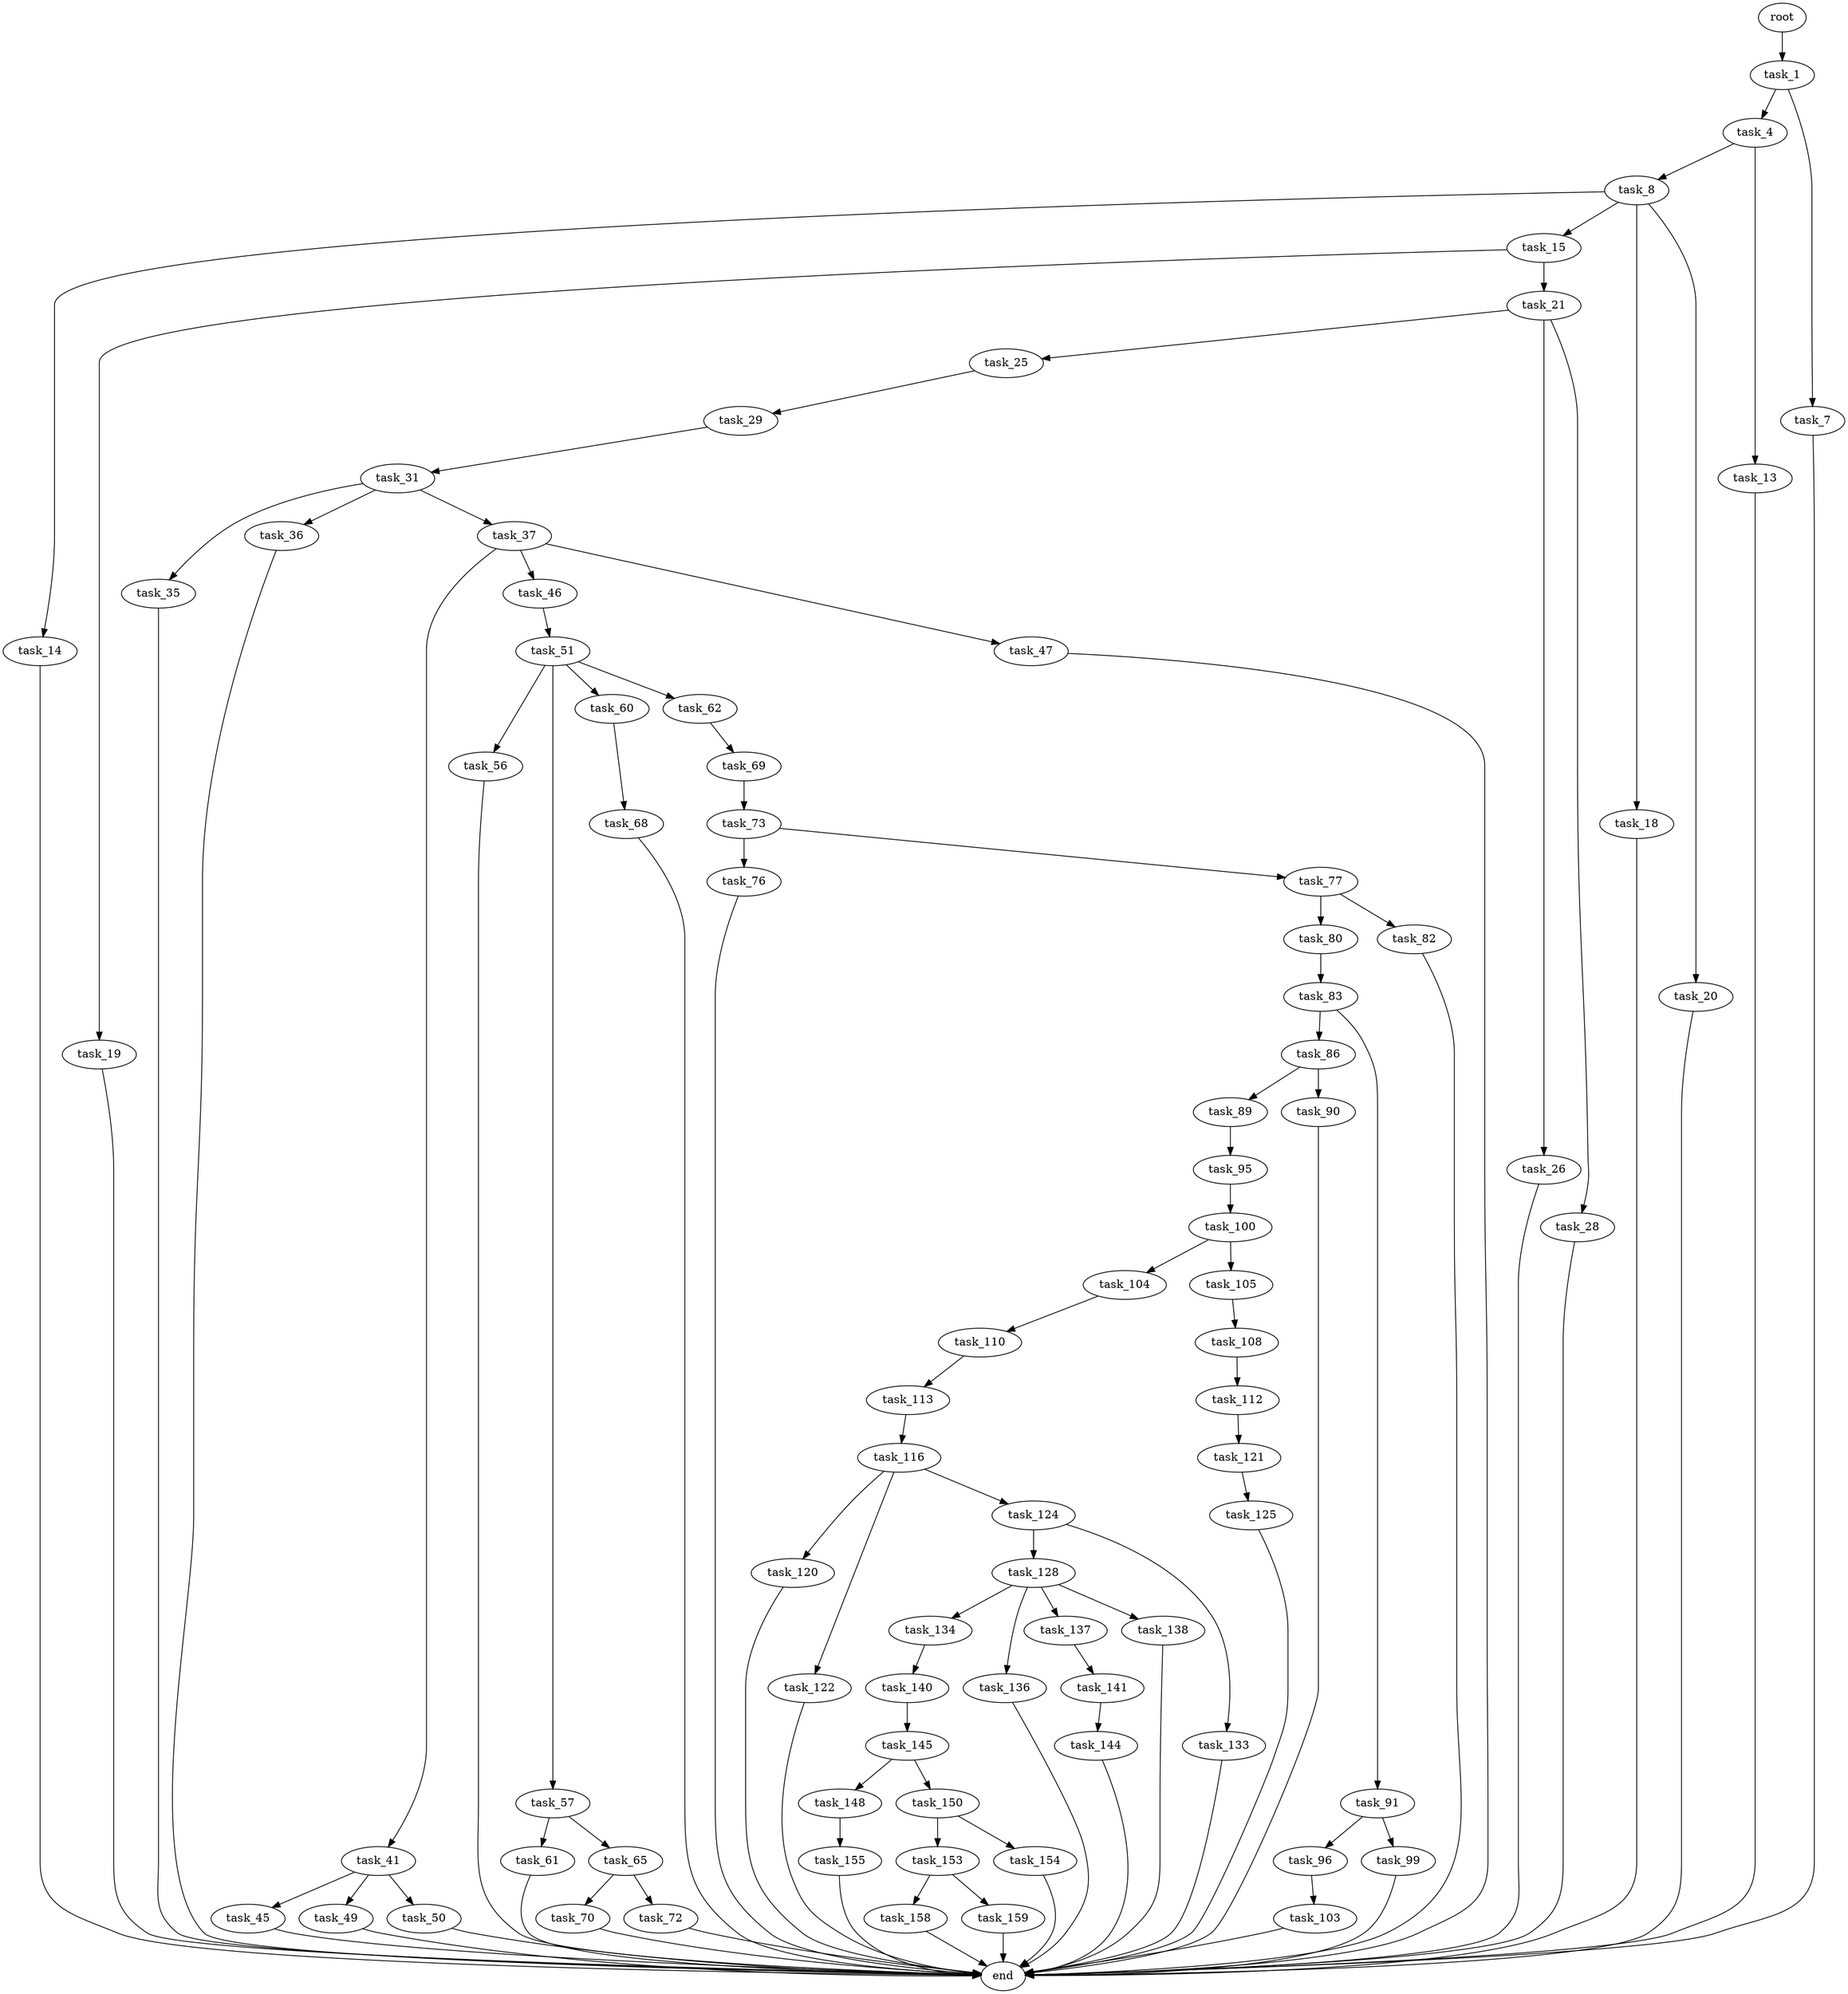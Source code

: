 digraph G {
  root [size="0.000000"];
  task_1 [size="7561354392.000000"];
  task_4 [size="189241141386.000000"];
  task_7 [size="28150011404.000000"];
  task_8 [size="782757789696.000000"];
  task_13 [size="1073741824000.000000"];
  end [size="0.000000"];
  task_14 [size="3274051050.000000"];
  task_15 [size="27250925965.000000"];
  task_18 [size="42173782926.000000"];
  task_20 [size="485580343716.000000"];
  task_19 [size="147211411728.000000"];
  task_21 [size="68719476736.000000"];
  task_25 [size="1234469318.000000"];
  task_26 [size="582713177227.000000"];
  task_28 [size="28991029248.000000"];
  task_29 [size="252848144746.000000"];
  task_31 [size="549755813888.000000"];
  task_35 [size="33188190770.000000"];
  task_36 [size="193519710576.000000"];
  task_37 [size="368293445632.000000"];
  task_41 [size="231928233984.000000"];
  task_46 [size="12854658716.000000"];
  task_47 [size="8589934592.000000"];
  task_45 [size="6871366192.000000"];
  task_49 [size="231928233984.000000"];
  task_50 [size="231928233984.000000"];
  task_51 [size="549755813888.000000"];
  task_56 [size="14766643902.000000"];
  task_57 [size="327654921674.000000"];
  task_60 [size="612215508372.000000"];
  task_62 [size="14012991538.000000"];
  task_61 [size="3212122001.000000"];
  task_65 [size="1073741824000.000000"];
  task_68 [size="8589934592.000000"];
  task_69 [size="2923170475.000000"];
  task_70 [size="134217728000.000000"];
  task_72 [size="222534559843.000000"];
  task_73 [size="208791199732.000000"];
  task_76 [size="30745588503.000000"];
  task_77 [size="12852478722.000000"];
  task_80 [size="258027107412.000000"];
  task_82 [size="272981045896.000000"];
  task_83 [size="368293445632.000000"];
  task_86 [size="28991029248.000000"];
  task_91 [size="45776035896.000000"];
  task_89 [size="368293445632.000000"];
  task_90 [size="134217728000.000000"];
  task_95 [size="791641544719.000000"];
  task_96 [size="9471530930.000000"];
  task_99 [size="28991029248.000000"];
  task_100 [size="1100860813.000000"];
  task_103 [size="941946470466.000000"];
  task_104 [size="134097400524.000000"];
  task_105 [size="368293445632.000000"];
  task_110 [size="782757789696.000000"];
  task_108 [size="6026953010.000000"];
  task_112 [size="108395460960.000000"];
  task_113 [size="28505959934.000000"];
  task_121 [size="45354326189.000000"];
  task_116 [size="782757789696.000000"];
  task_120 [size="88827243631.000000"];
  task_122 [size="3857308810.000000"];
  task_124 [size="549755813888.000000"];
  task_125 [size="22988466373.000000"];
  task_128 [size="6766394448.000000"];
  task_133 [size="20446564662.000000"];
  task_134 [size="30868929410.000000"];
  task_136 [size="233909095645.000000"];
  task_137 [size="15401633719.000000"];
  task_138 [size="189732144276.000000"];
  task_140 [size="45671055108.000000"];
  task_141 [size="28991029248.000000"];
  task_145 [size="368293445632.000000"];
  task_144 [size="28212192232.000000"];
  task_148 [size="368293445632.000000"];
  task_150 [size="11715123265.000000"];
  task_155 [size="3245917865.000000"];
  task_153 [size="448182724756.000000"];
  task_154 [size="68719476736.000000"];
  task_158 [size="8295286635.000000"];
  task_159 [size="1281676440.000000"];

  root -> task_1 [size="1.000000"];
  task_1 -> task_4 [size="536870912.000000"];
  task_1 -> task_7 [size="536870912.000000"];
  task_4 -> task_8 [size="411041792.000000"];
  task_4 -> task_13 [size="411041792.000000"];
  task_7 -> end [size="1.000000"];
  task_8 -> task_14 [size="679477248.000000"];
  task_8 -> task_15 [size="679477248.000000"];
  task_8 -> task_18 [size="679477248.000000"];
  task_8 -> task_20 [size="679477248.000000"];
  task_13 -> end [size="1.000000"];
  task_14 -> end [size="1.000000"];
  task_15 -> task_19 [size="679477248.000000"];
  task_15 -> task_21 [size="679477248.000000"];
  task_18 -> end [size="1.000000"];
  task_20 -> end [size="1.000000"];
  task_19 -> end [size="1.000000"];
  task_21 -> task_25 [size="134217728.000000"];
  task_21 -> task_26 [size="134217728.000000"];
  task_21 -> task_28 [size="134217728.000000"];
  task_25 -> task_29 [size="75497472.000000"];
  task_26 -> end [size="1.000000"];
  task_28 -> end [size="1.000000"];
  task_29 -> task_31 [size="838860800.000000"];
  task_31 -> task_35 [size="536870912.000000"];
  task_31 -> task_36 [size="536870912.000000"];
  task_31 -> task_37 [size="536870912.000000"];
  task_35 -> end [size="1.000000"];
  task_36 -> end [size="1.000000"];
  task_37 -> task_41 [size="411041792.000000"];
  task_37 -> task_46 [size="411041792.000000"];
  task_37 -> task_47 [size="411041792.000000"];
  task_41 -> task_45 [size="301989888.000000"];
  task_41 -> task_49 [size="301989888.000000"];
  task_41 -> task_50 [size="301989888.000000"];
  task_46 -> task_51 [size="536870912.000000"];
  task_47 -> end [size="1.000000"];
  task_45 -> end [size="1.000000"];
  task_49 -> end [size="1.000000"];
  task_50 -> end [size="1.000000"];
  task_51 -> task_56 [size="536870912.000000"];
  task_51 -> task_57 [size="536870912.000000"];
  task_51 -> task_60 [size="536870912.000000"];
  task_51 -> task_62 [size="536870912.000000"];
  task_56 -> end [size="1.000000"];
  task_57 -> task_61 [size="301989888.000000"];
  task_57 -> task_65 [size="301989888.000000"];
  task_60 -> task_68 [size="536870912.000000"];
  task_62 -> task_69 [size="679477248.000000"];
  task_61 -> end [size="1.000000"];
  task_65 -> task_70 [size="838860800.000000"];
  task_65 -> task_72 [size="838860800.000000"];
  task_68 -> end [size="1.000000"];
  task_69 -> task_73 [size="75497472.000000"];
  task_70 -> end [size="1.000000"];
  task_72 -> end [size="1.000000"];
  task_73 -> task_76 [size="301989888.000000"];
  task_73 -> task_77 [size="301989888.000000"];
  task_76 -> end [size="1.000000"];
  task_77 -> task_80 [size="411041792.000000"];
  task_77 -> task_82 [size="411041792.000000"];
  task_80 -> task_83 [size="209715200.000000"];
  task_82 -> end [size="1.000000"];
  task_83 -> task_86 [size="411041792.000000"];
  task_83 -> task_91 [size="411041792.000000"];
  task_86 -> task_89 [size="75497472.000000"];
  task_86 -> task_90 [size="75497472.000000"];
  task_91 -> task_96 [size="134217728.000000"];
  task_91 -> task_99 [size="134217728.000000"];
  task_89 -> task_95 [size="411041792.000000"];
  task_90 -> end [size="1.000000"];
  task_95 -> task_100 [size="838860800.000000"];
  task_96 -> task_103 [size="209715200.000000"];
  task_99 -> end [size="1.000000"];
  task_100 -> task_104 [size="75497472.000000"];
  task_100 -> task_105 [size="75497472.000000"];
  task_103 -> end [size="1.000000"];
  task_104 -> task_110 [size="134217728.000000"];
  task_105 -> task_108 [size="411041792.000000"];
  task_110 -> task_113 [size="679477248.000000"];
  task_108 -> task_112 [size="134217728.000000"];
  task_112 -> task_121 [size="75497472.000000"];
  task_113 -> task_116 [size="536870912.000000"];
  task_121 -> task_125 [size="209715200.000000"];
  task_116 -> task_120 [size="679477248.000000"];
  task_116 -> task_122 [size="679477248.000000"];
  task_116 -> task_124 [size="679477248.000000"];
  task_120 -> end [size="1.000000"];
  task_122 -> end [size="1.000000"];
  task_124 -> task_128 [size="536870912.000000"];
  task_124 -> task_133 [size="536870912.000000"];
  task_125 -> end [size="1.000000"];
  task_128 -> task_134 [size="209715200.000000"];
  task_128 -> task_136 [size="209715200.000000"];
  task_128 -> task_137 [size="209715200.000000"];
  task_128 -> task_138 [size="209715200.000000"];
  task_133 -> end [size="1.000000"];
  task_134 -> task_140 [size="536870912.000000"];
  task_136 -> end [size="1.000000"];
  task_137 -> task_141 [size="838860800.000000"];
  task_138 -> end [size="1.000000"];
  task_140 -> task_145 [size="33554432.000000"];
  task_141 -> task_144 [size="75497472.000000"];
  task_145 -> task_148 [size="411041792.000000"];
  task_145 -> task_150 [size="411041792.000000"];
  task_144 -> end [size="1.000000"];
  task_148 -> task_155 [size="411041792.000000"];
  task_150 -> task_153 [size="301989888.000000"];
  task_150 -> task_154 [size="301989888.000000"];
  task_155 -> end [size="1.000000"];
  task_153 -> task_158 [size="411041792.000000"];
  task_153 -> task_159 [size="411041792.000000"];
  task_154 -> end [size="1.000000"];
  task_158 -> end [size="1.000000"];
  task_159 -> end [size="1.000000"];
}
